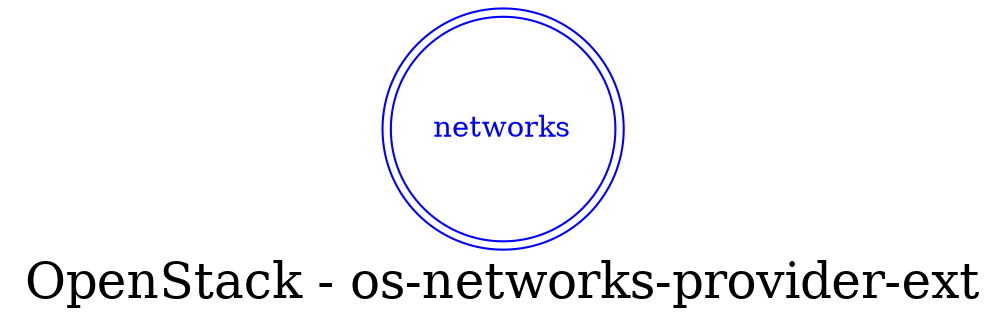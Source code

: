 digraph LexiconGraph {
graph[label="OpenStack - os-networks-provider-ext", fontsize=24]
splines=true
"networks" [color=blue, fontcolor=blue, shape=doublecircle]
}
